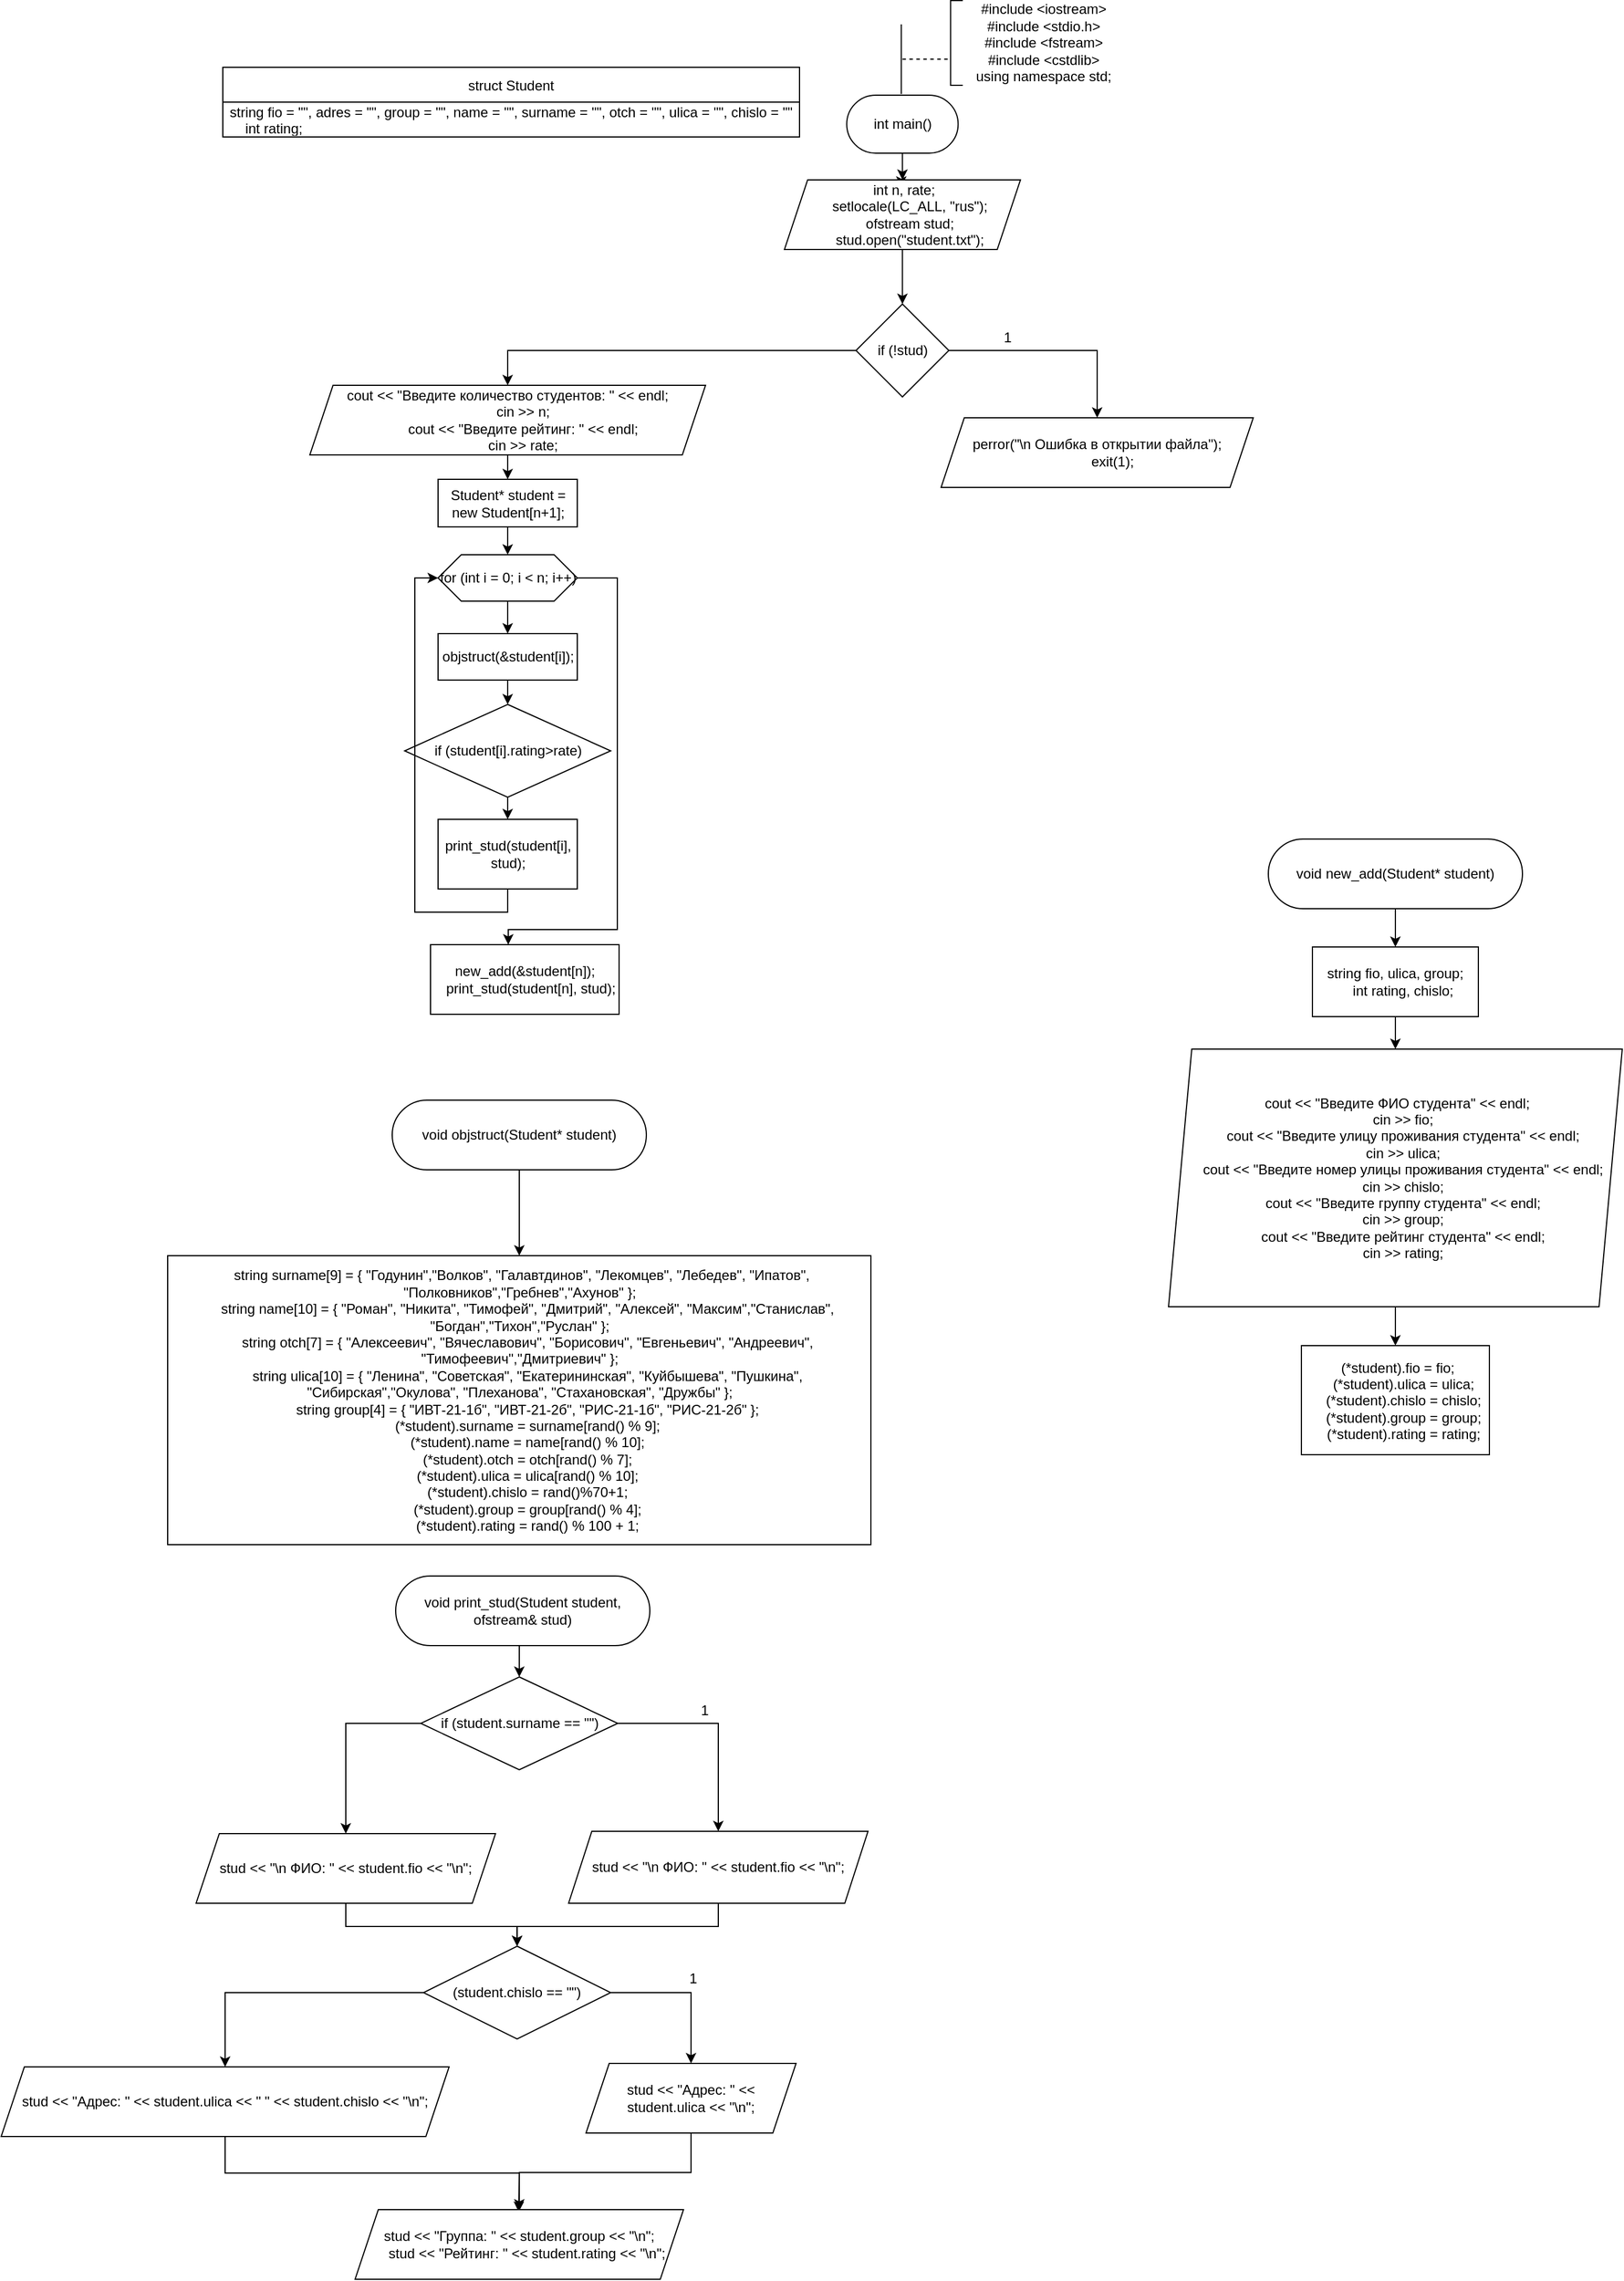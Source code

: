 <mxfile version="17.5.0" type="device"><diagram id="jgjsPnoku_O7_1EjuyhW" name="Page-1"><mxGraphModel dx="2514" dy="1165" grid="0" gridSize="10" guides="1" tooltips="1" connect="1" arrows="1" fold="1" page="0" pageScale="1" pageWidth="827" pageHeight="1169" math="0" shadow="0"><root><mxCell id="0"/><mxCell id="1" parent="0"/><mxCell id="IJKf_4Nhw2Q1Mkocj91n-3" style="edgeStyle=orthogonalEdgeStyle;rounded=0;orthogonalLoop=1;jettySize=auto;html=1;exitX=0.5;exitY=1;exitDx=0;exitDy=0;entryX=0.5;entryY=0;entryDx=0;entryDy=0;" edge="1" parent="1"><mxGeometry relative="1" as="geometry"><mxPoint x="619.69" y="173.0" as="sourcePoint"/><mxPoint x="619.69" y="174" as="targetPoint"/></mxGeometry></mxCell><mxCell id="IJKf_4Nhw2Q1Mkocj91n-4" value="" style="endArrow=none;html=1;rounded=0;entryX=0.5;entryY=0;entryDx=0;entryDy=0;" edge="1" parent="1"><mxGeometry width="50" height="50" relative="1" as="geometry"><mxPoint x="619.69" y="34" as="sourcePoint"/><mxPoint x="619.69" y="94" as="targetPoint"/></mxGeometry></mxCell><mxCell id="IJKf_4Nhw2Q1Mkocj91n-5" value="" style="endArrow=none;dashed=1;html=1;rounded=0;" edge="1" parent="1"><mxGeometry width="50" height="50" relative="1" as="geometry"><mxPoint x="659.69" y="64" as="sourcePoint"/><mxPoint x="619.69" y="64" as="targetPoint"/></mxGeometry></mxCell><mxCell id="IJKf_4Nhw2Q1Mkocj91n-7" value="" style="shape=partialRectangle;whiteSpace=wrap;html=1;bottom=1;right=1;left=1;top=0;fillColor=none;routingCenterX=-0.5;rotation=90;" vertex="1" parent="1"><mxGeometry x="630.69" y="45" width="73" height="10" as="geometry"/></mxCell><mxCell id="IJKf_4Nhw2Q1Mkocj91n-8" value="&lt;div&gt;&lt;span&gt;#include &amp;lt;iostream&amp;gt;&lt;/span&gt;&lt;/div&gt;&lt;div&gt;&lt;div&gt;#include &amp;lt;stdio.h&amp;gt;&lt;/div&gt;&lt;div&gt;#include &amp;lt;fstream&amp;gt;&lt;/div&gt;&lt;div&gt;#include &amp;lt;cstdlib&amp;gt;&lt;/div&gt;&lt;span&gt;using namespace std;&lt;/span&gt;&lt;/div&gt;&lt;div&gt;&lt;br&gt;&lt;/div&gt;" style="text;html=1;align=center;verticalAlign=middle;resizable=0;points=[];autosize=1;strokeColor=none;fillColor=none;" vertex="1" parent="1"><mxGeometry x="678.69" y="13" width="127" height="88" as="geometry"/></mxCell><mxCell id="IJKf_4Nhw2Q1Mkocj91n-150" style="edgeStyle=orthogonalEdgeStyle;rounded=0;orthogonalLoop=1;jettySize=auto;html=1;exitX=0.5;exitY=1;exitDx=0;exitDy=0;entryX=0.5;entryY=0;entryDx=0;entryDy=0;" edge="1" parent="1" source="IJKf_4Nhw2Q1Mkocj91n-141" target="IJKf_4Nhw2Q1Mkocj91n-148"><mxGeometry relative="1" as="geometry"/></mxCell><mxCell id="IJKf_4Nhw2Q1Mkocj91n-141" value="int main()" style="rounded=1;whiteSpace=wrap;html=1;arcSize=50;" vertex="1" parent="1"><mxGeometry x="572.69" y="95" width="96" height="50" as="geometry"/></mxCell><mxCell id="IJKf_4Nhw2Q1Mkocj91n-166" style="edgeStyle=orthogonalEdgeStyle;rounded=0;orthogonalLoop=1;jettySize=auto;html=1;exitX=0.5;exitY=1;exitDx=0;exitDy=0;entryX=0.5;entryY=0;entryDx=0;entryDy=0;" edge="1" parent="1" source="IJKf_4Nhw2Q1Mkocj91n-148" target="IJKf_4Nhw2Q1Mkocj91n-165"><mxGeometry relative="1" as="geometry"/></mxCell><mxCell id="IJKf_4Nhw2Q1Mkocj91n-148" value="&lt;div&gt;&amp;nbsp;int n, rate;&lt;/div&gt;&lt;div&gt;&amp;nbsp; &amp;nbsp; setlocale(LC_ALL, &quot;rus&quot;);&lt;/div&gt;&lt;div&gt;&amp;nbsp; &amp;nbsp; ofstream stud;&lt;/div&gt;&lt;div&gt;&amp;nbsp; &amp;nbsp; stud.open(&quot;student.txt&quot;);&lt;/div&gt;" style="shape=parallelogram;perimeter=parallelogramPerimeter;whiteSpace=wrap;html=1;fixedSize=1;" vertex="1" parent="1"><mxGeometry x="519" y="168" width="203.38" height="60" as="geometry"/></mxCell><mxCell id="IJKf_4Nhw2Q1Mkocj91n-161" value="struct Student" style="swimlane;fontStyle=0;childLayout=stackLayout;horizontal=1;startSize=30;horizontalStack=0;resizeParent=1;resizeParentMax=0;resizeLast=0;collapsible=1;marginBottom=0;" vertex="1" parent="1"><mxGeometry x="35" y="71" width="497" height="60" as="geometry"/></mxCell><mxCell id="IJKf_4Nhw2Q1Mkocj91n-162" value="string fio = &quot;&quot;, adres = &quot;&quot;, group = &quot;&quot;, name = &quot;&quot;, surname = &quot;&quot;, otch = &quot;&quot;, ulica = &quot;&quot;, chislo = &quot;&quot;;&#10;    int rating;" style="text;strokeColor=none;fillColor=none;align=left;verticalAlign=middle;spacingLeft=4;spacingRight=4;overflow=hidden;points=[[0,0.5],[1,0.5]];portConstraint=eastwest;rotatable=0;" vertex="1" parent="IJKf_4Nhw2Q1Mkocj91n-161"><mxGeometry y="30" width="497" height="30" as="geometry"/></mxCell><mxCell id="IJKf_4Nhw2Q1Mkocj91n-167" style="edgeStyle=orthogonalEdgeStyle;rounded=0;orthogonalLoop=1;jettySize=auto;html=1;exitX=0;exitY=0.5;exitDx=0;exitDy=0;entryX=0.5;entryY=0;entryDx=0;entryDy=0;" edge="1" parent="1" source="IJKf_4Nhw2Q1Mkocj91n-165" target="IJKf_4Nhw2Q1Mkocj91n-172"><mxGeometry relative="1" as="geometry"><mxPoint x="525.579" y="379.842" as="targetPoint"/></mxGeometry></mxCell><mxCell id="IJKf_4Nhw2Q1Mkocj91n-168" style="edgeStyle=orthogonalEdgeStyle;rounded=0;orthogonalLoop=1;jettySize=auto;html=1;exitX=1;exitY=0.5;exitDx=0;exitDy=0;entryX=0.5;entryY=0;entryDx=0;entryDy=0;" edge="1" parent="1" source="IJKf_4Nhw2Q1Mkocj91n-165" target="IJKf_4Nhw2Q1Mkocj91n-171"><mxGeometry relative="1" as="geometry"><mxPoint x="713" y="380" as="targetPoint"/></mxGeometry></mxCell><mxCell id="IJKf_4Nhw2Q1Mkocj91n-165" value="if (!stud)" style="rhombus;whiteSpace=wrap;html=1;" vertex="1" parent="1"><mxGeometry x="580.69" y="275" width="80" height="80" as="geometry"/></mxCell><mxCell id="IJKf_4Nhw2Q1Mkocj91n-169" value="1" style="text;html=1;align=center;verticalAlign=middle;resizable=0;points=[];autosize=1;strokeColor=none;fillColor=none;" vertex="1" parent="1"><mxGeometry x="702" y="295" width="17" height="18" as="geometry"/></mxCell><mxCell id="IJKf_4Nhw2Q1Mkocj91n-171" value="&lt;div&gt;perror(&quot;\n Ошибка в открытии файла&quot;);&lt;/div&gt;&lt;div&gt;&amp;nbsp; &amp;nbsp; &amp;nbsp; &amp;nbsp; exit(1);&lt;/div&gt;" style="shape=parallelogram;perimeter=parallelogramPerimeter;whiteSpace=wrap;html=1;fixedSize=1;" vertex="1" parent="1"><mxGeometry x="654" y="373" width="269" height="60" as="geometry"/></mxCell><mxCell id="IJKf_4Nhw2Q1Mkocj91n-175" style="edgeStyle=orthogonalEdgeStyle;rounded=0;orthogonalLoop=1;jettySize=auto;html=1;exitX=0.5;exitY=1;exitDx=0;exitDy=0;entryX=0.5;entryY=0;entryDx=0;entryDy=0;" edge="1" parent="1" source="IJKf_4Nhw2Q1Mkocj91n-172" target="IJKf_4Nhw2Q1Mkocj91n-173"><mxGeometry relative="1" as="geometry"/></mxCell><mxCell id="IJKf_4Nhw2Q1Mkocj91n-172" value="&lt;div&gt;cout &amp;lt;&amp;lt; &quot;Введите количество студентов: &quot; &amp;lt;&amp;lt; endl;&lt;/div&gt;&lt;div&gt;&amp;nbsp; &amp;nbsp; &amp;nbsp; &amp;nbsp; cin &amp;gt;&amp;gt; n;&lt;/div&gt;&lt;div&gt;&amp;nbsp; &amp;nbsp; &amp;nbsp; &amp;nbsp; cout &amp;lt;&amp;lt; &quot;Введите рейтинг: &quot; &amp;lt;&amp;lt; endl;&lt;/div&gt;&lt;div&gt;&amp;nbsp; &amp;nbsp; &amp;nbsp; &amp;nbsp; cin &amp;gt;&amp;gt; rate;&lt;/div&gt;" style="shape=parallelogram;perimeter=parallelogramPerimeter;whiteSpace=wrap;html=1;fixedSize=1;" vertex="1" parent="1"><mxGeometry x="110" y="345" width="341" height="60" as="geometry"/></mxCell><mxCell id="IJKf_4Nhw2Q1Mkocj91n-176" style="edgeStyle=orthogonalEdgeStyle;rounded=0;orthogonalLoop=1;jettySize=auto;html=1;exitX=0.5;exitY=1;exitDx=0;exitDy=0;" edge="1" parent="1" source="IJKf_4Nhw2Q1Mkocj91n-173" target="IJKf_4Nhw2Q1Mkocj91n-174"><mxGeometry relative="1" as="geometry"/></mxCell><mxCell id="IJKf_4Nhw2Q1Mkocj91n-173" value="Student* student = new Student[n+1];" style="rounded=0;whiteSpace=wrap;html=1;" vertex="1" parent="1"><mxGeometry x="220.5" y="426" width="120" height="41" as="geometry"/></mxCell><mxCell id="IJKf_4Nhw2Q1Mkocj91n-178" style="edgeStyle=orthogonalEdgeStyle;rounded=0;orthogonalLoop=1;jettySize=auto;html=1;exitX=0.5;exitY=1;exitDx=0;exitDy=0;entryX=0.5;entryY=0;entryDx=0;entryDy=0;" edge="1" parent="1" source="IJKf_4Nhw2Q1Mkocj91n-174" target="IJKf_4Nhw2Q1Mkocj91n-177"><mxGeometry relative="1" as="geometry"/></mxCell><mxCell id="IJKf_4Nhw2Q1Mkocj91n-185" style="edgeStyle=orthogonalEdgeStyle;rounded=0;orthogonalLoop=1;jettySize=auto;html=1;exitX=1;exitY=0.5;exitDx=0;exitDy=0;" edge="1" parent="1" source="IJKf_4Nhw2Q1Mkocj91n-174" target="IJKf_4Nhw2Q1Mkocj91n-184"><mxGeometry relative="1" as="geometry"><Array as="points"><mxPoint x="375" y="511"/><mxPoint x="375" y="814"/><mxPoint x="281" y="814"/></Array></mxGeometry></mxCell><mxCell id="IJKf_4Nhw2Q1Mkocj91n-174" value="for (int i = 0; i &amp;lt; n; i++)" style="shape=hexagon;perimeter=hexagonPerimeter2;whiteSpace=wrap;html=1;fixedSize=1;" vertex="1" parent="1"><mxGeometry x="220.5" y="491" width="120" height="40" as="geometry"/></mxCell><mxCell id="IJKf_4Nhw2Q1Mkocj91n-180" style="edgeStyle=orthogonalEdgeStyle;rounded=0;orthogonalLoop=1;jettySize=auto;html=1;exitX=0.5;exitY=1;exitDx=0;exitDy=0;entryX=0.5;entryY=0;entryDx=0;entryDy=0;" edge="1" parent="1" source="IJKf_4Nhw2Q1Mkocj91n-177" target="IJKf_4Nhw2Q1Mkocj91n-179"><mxGeometry relative="1" as="geometry"/></mxCell><mxCell id="IJKf_4Nhw2Q1Mkocj91n-177" value="objstruct(&amp;amp;student[i]);" style="rounded=0;whiteSpace=wrap;html=1;" vertex="1" parent="1"><mxGeometry x="220.5" y="559" width="120" height="40" as="geometry"/></mxCell><mxCell id="IJKf_4Nhw2Q1Mkocj91n-182" style="edgeStyle=orthogonalEdgeStyle;rounded=0;orthogonalLoop=1;jettySize=auto;html=1;exitX=0.5;exitY=1;exitDx=0;exitDy=0;entryX=0.5;entryY=0;entryDx=0;entryDy=0;" edge="1" parent="1" source="IJKf_4Nhw2Q1Mkocj91n-179" target="IJKf_4Nhw2Q1Mkocj91n-181"><mxGeometry relative="1" as="geometry"/></mxCell><mxCell id="IJKf_4Nhw2Q1Mkocj91n-179" value="if (student[i].rating&amp;gt;rate)" style="rhombus;whiteSpace=wrap;html=1;" vertex="1" parent="1"><mxGeometry x="191.75" y="620" width="177.5" height="80" as="geometry"/></mxCell><mxCell id="IJKf_4Nhw2Q1Mkocj91n-183" style="edgeStyle=orthogonalEdgeStyle;rounded=0;orthogonalLoop=1;jettySize=auto;html=1;exitX=0.5;exitY=1;exitDx=0;exitDy=0;entryX=0;entryY=0.5;entryDx=0;entryDy=0;" edge="1" parent="1" source="IJKf_4Nhw2Q1Mkocj91n-181" target="IJKf_4Nhw2Q1Mkocj91n-174"><mxGeometry relative="1" as="geometry"/></mxCell><mxCell id="IJKf_4Nhw2Q1Mkocj91n-181" value="print_stud(student[i], stud);" style="rounded=0;whiteSpace=wrap;html=1;" vertex="1" parent="1"><mxGeometry x="220.5" y="719" width="120" height="60" as="geometry"/></mxCell><mxCell id="IJKf_4Nhw2Q1Mkocj91n-184" value="&lt;div&gt;new_add(&amp;amp;student[n]);&lt;/div&gt;&lt;div&gt;&amp;nbsp; &amp;nbsp;print_stud(student[n], stud);&lt;/div&gt;" style="rounded=0;whiteSpace=wrap;html=1;" vertex="1" parent="1"><mxGeometry x="214" y="827" width="162.5" height="60" as="geometry"/></mxCell><mxCell id="IJKf_4Nhw2Q1Mkocj91n-188" style="edgeStyle=orthogonalEdgeStyle;rounded=0;orthogonalLoop=1;jettySize=auto;html=1;exitX=0.5;exitY=1;exitDx=0;exitDy=0;entryX=0.5;entryY=0;entryDx=0;entryDy=0;" edge="1" parent="1" source="IJKf_4Nhw2Q1Mkocj91n-186" target="IJKf_4Nhw2Q1Mkocj91n-187"><mxGeometry relative="1" as="geometry"/></mxCell><mxCell id="IJKf_4Nhw2Q1Mkocj91n-186" value="void objstruct(Student* student)" style="rounded=1;whiteSpace=wrap;html=1;arcSize=50;" vertex="1" parent="1"><mxGeometry x="181" y="961" width="219" height="60" as="geometry"/></mxCell><mxCell id="IJKf_4Nhw2Q1Mkocj91n-187" value="&lt;div&gt;&amp;nbsp;string surname[9] = { &quot;Годунин&quot;,&quot;Волков&quot;, &quot;Галавтдинов&quot;, &quot;Лекомцев&quot;, &quot;Лебедев&quot;, &quot;Ипатов&quot;, &quot;Полковников&quot;,&quot;Гребнев&quot;,&quot;Ахунов&quot; };&lt;/div&gt;&lt;div&gt;&amp;nbsp; &amp;nbsp; string name[10] = { &quot;Роман&quot;, &quot;Никита&quot;, &quot;Тимофей&quot;, &quot;Дмитрий&quot;, &quot;Алексей&quot;, &quot;Максим&quot;,&quot;Станислав&quot;, &quot;Богдан&quot;,&quot;Тихон&quot;,&quot;Руслан&quot; };&lt;/div&gt;&lt;div&gt;&amp;nbsp; &amp;nbsp; string otch[7] = { &quot;Алексеевич&quot;, &quot;Вячеславович&quot;, &quot;Борисович&quot;, &quot;Евгеньевич&quot;, &quot;Андреевич&quot;, &quot;Тимофеевич&quot;,&quot;Дмитриевич&quot; };&lt;/div&gt;&lt;div&gt;&amp;nbsp; &amp;nbsp; string ulica[10] = { &quot;Ленина&quot;, &quot;Советская&quot;, &quot;Екатерининская&quot;, &quot;Куйбышева&quot;, &quot;Пушкина&quot;, &quot;Сибирская&quot;,&quot;Окулова&quot;, &quot;Плеханова&quot;, &quot;Стахановская&quot;, &quot;Дружбы&quot; };&lt;/div&gt;&lt;div&gt;&amp;nbsp; &amp;nbsp; string group[4] = { &quot;ИВТ-21-1б&quot;, &quot;ИВТ-21-2б&quot;, &quot;РИС-21-1б&quot;, &quot;РИС-21-2б&quot; };&lt;/div&gt;&lt;div&gt;&amp;nbsp; &amp;nbsp; (*student).surname = surname[rand() % 9];&lt;/div&gt;&lt;div&gt;&amp;nbsp; &amp;nbsp; (*student).name = name[rand() % 10];&lt;/div&gt;&lt;div&gt;&amp;nbsp; &amp;nbsp; (*student).otch = otch[rand() % 7];&lt;/div&gt;&lt;div&gt;&amp;nbsp; &amp;nbsp; (*student).ulica = ulica[rand() % 10];&lt;/div&gt;&lt;div&gt;&amp;nbsp; &amp;nbsp; (*student).chislo = rand()%70+1;&lt;/div&gt;&lt;div&gt;&amp;nbsp; &amp;nbsp; (*student).group = group[rand() % 4];&lt;/div&gt;&lt;div&gt;&amp;nbsp; &amp;nbsp; (*student).rating = rand() % 100 + 1;&lt;/div&gt;" style="rounded=0;whiteSpace=wrap;html=1;" vertex="1" parent="1"><mxGeometry x="-12.5" y="1095" width="606" height="249" as="geometry"/></mxCell><mxCell id="IJKf_4Nhw2Q1Mkocj91n-192" style="edgeStyle=orthogonalEdgeStyle;rounded=0;orthogonalLoop=1;jettySize=auto;html=1;exitX=0.5;exitY=1;exitDx=0;exitDy=0;entryX=0.5;entryY=0;entryDx=0;entryDy=0;" edge="1" parent="1" source="IJKf_4Nhw2Q1Mkocj91n-189" target="IJKf_4Nhw2Q1Mkocj91n-190"><mxGeometry relative="1" as="geometry"/></mxCell><mxCell id="IJKf_4Nhw2Q1Mkocj91n-189" value="void print_stud(Student student, ofstream&amp;amp; stud)" style="rounded=1;whiteSpace=wrap;html=1;arcSize=50;" vertex="1" parent="1"><mxGeometry x="184" y="1371" width="219" height="60" as="geometry"/></mxCell><mxCell id="IJKf_4Nhw2Q1Mkocj91n-206" style="edgeStyle=orthogonalEdgeStyle;rounded=0;orthogonalLoop=1;jettySize=auto;html=1;exitX=1;exitY=0.5;exitDx=0;exitDy=0;" edge="1" parent="1" source="IJKf_4Nhw2Q1Mkocj91n-190" target="IJKf_4Nhw2Q1Mkocj91n-201"><mxGeometry relative="1" as="geometry"/></mxCell><mxCell id="IJKf_4Nhw2Q1Mkocj91n-209" style="edgeStyle=orthogonalEdgeStyle;rounded=0;orthogonalLoop=1;jettySize=auto;html=1;exitX=0;exitY=0.5;exitDx=0;exitDy=0;entryX=0.5;entryY=0;entryDx=0;entryDy=0;" edge="1" parent="1" source="IJKf_4Nhw2Q1Mkocj91n-190" target="IJKf_4Nhw2Q1Mkocj91n-208"><mxGeometry relative="1" as="geometry"/></mxCell><mxCell id="IJKf_4Nhw2Q1Mkocj91n-190" value="if (student.surname == &quot;&quot;)" style="rhombus;whiteSpace=wrap;html=1;" vertex="1" parent="1"><mxGeometry x="205.62" y="1458" width="169.75" height="80" as="geometry"/></mxCell><mxCell id="IJKf_4Nhw2Q1Mkocj91n-205" style="edgeStyle=orthogonalEdgeStyle;rounded=0;orthogonalLoop=1;jettySize=auto;html=1;exitX=0;exitY=0.5;exitDx=0;exitDy=0;entryX=0.5;entryY=0;entryDx=0;entryDy=0;" edge="1" parent="1" source="IJKf_4Nhw2Q1Mkocj91n-191" target="IJKf_4Nhw2Q1Mkocj91n-203"><mxGeometry relative="1" as="geometry"/></mxCell><mxCell id="IJKf_4Nhw2Q1Mkocj91n-213" style="edgeStyle=orthogonalEdgeStyle;rounded=0;orthogonalLoop=1;jettySize=auto;html=1;exitX=1;exitY=0.5;exitDx=0;exitDy=0;entryX=0.5;entryY=0;entryDx=0;entryDy=0;" edge="1" parent="1" source="IJKf_4Nhw2Q1Mkocj91n-191" target="IJKf_4Nhw2Q1Mkocj91n-210"><mxGeometry relative="1" as="geometry"/></mxCell><mxCell id="IJKf_4Nhw2Q1Mkocj91n-191" value="(student.chislo == &quot;&quot;)" style="rhombus;whiteSpace=wrap;html=1;" vertex="1" parent="1"><mxGeometry x="208" y="1690" width="161.25" height="80" as="geometry"/></mxCell><mxCell id="IJKf_4Nhw2Q1Mkocj91n-212" style="edgeStyle=orthogonalEdgeStyle;rounded=0;orthogonalLoop=1;jettySize=auto;html=1;exitX=0.5;exitY=1;exitDx=0;exitDy=0;entryX=0.5;entryY=0;entryDx=0;entryDy=0;" edge="1" parent="1" source="IJKf_4Nhw2Q1Mkocj91n-201" target="IJKf_4Nhw2Q1Mkocj91n-191"><mxGeometry relative="1" as="geometry"><Array as="points"><mxPoint x="462" y="1673"/><mxPoint x="289" y="1673"/></Array></mxGeometry></mxCell><mxCell id="IJKf_4Nhw2Q1Mkocj91n-201" value="stud &amp;lt;&amp;lt; &quot;\n ФИО: &quot; &amp;lt;&amp;lt; student.fio &amp;lt;&amp;lt; &quot;\n&quot;;" style="shape=parallelogram;perimeter=parallelogramPerimeter;whiteSpace=wrap;html=1;fixedSize=1;" vertex="1" parent="1"><mxGeometry x="333" y="1591" width="258" height="62" as="geometry"/></mxCell><mxCell id="IJKf_4Nhw2Q1Mkocj91n-215" style="edgeStyle=orthogonalEdgeStyle;rounded=0;orthogonalLoop=1;jettySize=auto;html=1;exitX=0.5;exitY=1;exitDx=0;exitDy=0;" edge="1" parent="1" source="IJKf_4Nhw2Q1Mkocj91n-203" target="IJKf_4Nhw2Q1Mkocj91n-214"><mxGeometry relative="1" as="geometry"/></mxCell><mxCell id="IJKf_4Nhw2Q1Mkocj91n-203" value="stud &amp;lt;&amp;lt; &quot;Адрес: &quot; &amp;lt;&amp;lt; student.ulica &amp;lt;&amp;lt; &quot; &quot; &amp;lt;&amp;lt; student.chislo &amp;lt;&amp;lt; &quot;\n&quot;;" style="shape=parallelogram;perimeter=parallelogramPerimeter;whiteSpace=wrap;html=1;fixedSize=1;" vertex="1" parent="1"><mxGeometry x="-156" y="1794" width="386" height="60" as="geometry"/></mxCell><mxCell id="IJKf_4Nhw2Q1Mkocj91n-211" style="edgeStyle=orthogonalEdgeStyle;rounded=0;orthogonalLoop=1;jettySize=auto;html=1;exitX=0.5;exitY=1;exitDx=0;exitDy=0;entryX=0.5;entryY=0;entryDx=0;entryDy=0;" edge="1" parent="1" source="IJKf_4Nhw2Q1Mkocj91n-208" target="IJKf_4Nhw2Q1Mkocj91n-191"><mxGeometry relative="1" as="geometry"/></mxCell><mxCell id="IJKf_4Nhw2Q1Mkocj91n-208" value="stud &amp;lt;&amp;lt; &quot;\n ФИО: &quot; &amp;lt;&amp;lt; student.fio &amp;lt;&amp;lt; &quot;\n&quot;;" style="shape=parallelogram;perimeter=parallelogramPerimeter;whiteSpace=wrap;html=1;fixedSize=1;" vertex="1" parent="1"><mxGeometry x="12" y="1593" width="258" height="60" as="geometry"/></mxCell><mxCell id="IJKf_4Nhw2Q1Mkocj91n-216" style="edgeStyle=orthogonalEdgeStyle;rounded=0;orthogonalLoop=1;jettySize=auto;html=1;exitX=0.5;exitY=1;exitDx=0;exitDy=0;" edge="1" parent="1" source="IJKf_4Nhw2Q1Mkocj91n-210"><mxGeometry relative="1" as="geometry"><mxPoint x="290" y="1919" as="targetPoint"/></mxGeometry></mxCell><mxCell id="IJKf_4Nhw2Q1Mkocj91n-210" value="stud &amp;lt;&amp;lt; &quot;Адрес: &quot; &amp;lt;&amp;lt; student.ulica &amp;lt;&amp;lt; &quot;\n&quot;;" style="shape=parallelogram;perimeter=parallelogramPerimeter;whiteSpace=wrap;html=1;fixedSize=1;" vertex="1" parent="1"><mxGeometry x="348" y="1791" width="181" height="60" as="geometry"/></mxCell><mxCell id="IJKf_4Nhw2Q1Mkocj91n-214" value="&lt;div&gt;stud &amp;lt;&amp;lt; &quot;Группа: &quot; &amp;lt;&amp;lt; student.group &amp;lt;&amp;lt; &quot;\n&quot;;&lt;/div&gt;&lt;div&gt;&amp;nbsp; &amp;nbsp; stud &amp;lt;&amp;lt; &quot;Рейтинг: &quot; &amp;lt;&amp;lt; student.rating &amp;lt;&amp;lt; &quot;\n&quot;;&lt;/div&gt;" style="shape=parallelogram;perimeter=parallelogramPerimeter;whiteSpace=wrap;html=1;fixedSize=1;" vertex="1" parent="1"><mxGeometry x="149" y="1917" width="283" height="60" as="geometry"/></mxCell><mxCell id="IJKf_4Nhw2Q1Mkocj91n-217" value="1" style="text;html=1;align=center;verticalAlign=middle;resizable=0;points=[];autosize=1;strokeColor=none;fillColor=none;" vertex="1" parent="1"><mxGeometry x="431" y="1709" width="17" height="18" as="geometry"/></mxCell><mxCell id="IJKf_4Nhw2Q1Mkocj91n-218" value="1" style="text;html=1;align=center;verticalAlign=middle;resizable=0;points=[];autosize=1;strokeColor=none;fillColor=none;" vertex="1" parent="1"><mxGeometry x="441" y="1478" width="17" height="18" as="geometry"/></mxCell><mxCell id="IJKf_4Nhw2Q1Mkocj91n-223" style="edgeStyle=orthogonalEdgeStyle;rounded=0;orthogonalLoop=1;jettySize=auto;html=1;exitX=0.5;exitY=1;exitDx=0;exitDy=0;entryX=0.5;entryY=0;entryDx=0;entryDy=0;" edge="1" parent="1" source="IJKf_4Nhw2Q1Mkocj91n-219" target="IJKf_4Nhw2Q1Mkocj91n-222"><mxGeometry relative="1" as="geometry"/></mxCell><mxCell id="IJKf_4Nhw2Q1Mkocj91n-219" value="void new_add(Student* student)" style="rounded=1;whiteSpace=wrap;html=1;arcSize=50;" vertex="1" parent="1"><mxGeometry x="936" y="736" width="219" height="60" as="geometry"/></mxCell><mxCell id="IJKf_4Nhw2Q1Mkocj91n-225" style="edgeStyle=orthogonalEdgeStyle;rounded=0;orthogonalLoop=1;jettySize=auto;html=1;exitX=0.5;exitY=1;exitDx=0;exitDy=0;entryX=0.5;entryY=0;entryDx=0;entryDy=0;" edge="1" parent="1" source="IJKf_4Nhw2Q1Mkocj91n-220" target="IJKf_4Nhw2Q1Mkocj91n-221"><mxGeometry relative="1" as="geometry"/></mxCell><mxCell id="IJKf_4Nhw2Q1Mkocj91n-220" value="&lt;div&gt;&amp;nbsp;cout &amp;lt;&amp;lt; &quot;Введите ФИО студента&quot; &amp;lt;&amp;lt; endl;&lt;/div&gt;&lt;div&gt;&amp;nbsp; &amp;nbsp; cin &amp;gt;&amp;gt; fio;&lt;/div&gt;&lt;div&gt;&amp;nbsp; &amp;nbsp; cout &amp;lt;&amp;lt; &quot;Введите улицу проживания студента&quot; &amp;lt;&amp;lt; endl;&lt;/div&gt;&lt;div&gt;&amp;nbsp; &amp;nbsp; cin &amp;gt;&amp;gt; ulica;&lt;/div&gt;&lt;div&gt;&amp;nbsp; &amp;nbsp; cout &amp;lt;&amp;lt; &quot;Введите номер улицы проживания студента&quot; &amp;lt;&amp;lt; endl;&lt;/div&gt;&lt;div&gt;&amp;nbsp; &amp;nbsp; cin &amp;gt;&amp;gt; chislo;&lt;/div&gt;&lt;div&gt;&amp;nbsp; &amp;nbsp; cout &amp;lt;&amp;lt; &quot;Введите группу студента&quot; &amp;lt;&amp;lt; endl;&lt;/div&gt;&lt;div&gt;&amp;nbsp; &amp;nbsp; cin &amp;gt;&amp;gt; group;&lt;/div&gt;&lt;div&gt;&amp;nbsp; &amp;nbsp; cout &amp;lt;&amp;lt; &quot;Введите рейтинг студента&quot; &amp;lt;&amp;lt; endl;&lt;/div&gt;&lt;div&gt;&amp;nbsp; &amp;nbsp; cin &amp;gt;&amp;gt; rating;&lt;/div&gt;" style="shape=parallelogram;perimeter=parallelogramPerimeter;whiteSpace=wrap;html=1;fixedSize=1;" vertex="1" parent="1"><mxGeometry x="850" y="917" width="391" height="222" as="geometry"/></mxCell><mxCell id="IJKf_4Nhw2Q1Mkocj91n-221" value="&lt;div&gt;&amp;nbsp;(*student).fio = fio;&lt;/div&gt;&lt;div&gt;&amp;nbsp; &amp;nbsp; (*student).ulica = ulica;&lt;/div&gt;&lt;div&gt;&amp;nbsp; &amp;nbsp; (*student).chislo = chislo;&lt;/div&gt;&lt;div&gt;&amp;nbsp; &amp;nbsp; (*student).group = group;&lt;/div&gt;&lt;div&gt;&amp;nbsp; &amp;nbsp; (*student).rating = rating;&lt;/div&gt;" style="rounded=0;whiteSpace=wrap;html=1;" vertex="1" parent="1"><mxGeometry x="964.5" y="1172.5" width="162" height="94" as="geometry"/></mxCell><mxCell id="IJKf_4Nhw2Q1Mkocj91n-224" style="edgeStyle=orthogonalEdgeStyle;rounded=0;orthogonalLoop=1;jettySize=auto;html=1;exitX=0.5;exitY=1;exitDx=0;exitDy=0;entryX=0.5;entryY=0;entryDx=0;entryDy=0;" edge="1" parent="1" source="IJKf_4Nhw2Q1Mkocj91n-222" target="IJKf_4Nhw2Q1Mkocj91n-220"><mxGeometry relative="1" as="geometry"/></mxCell><mxCell id="IJKf_4Nhw2Q1Mkocj91n-222" value="&lt;div&gt;string fio, ulica, group;&lt;/div&gt;&lt;div&gt;&amp;nbsp; &amp;nbsp; int rating, chislo;&lt;/div&gt;" style="rounded=0;whiteSpace=wrap;html=1;" vertex="1" parent="1"><mxGeometry x="974" y="829" width="143" height="60" as="geometry"/></mxCell></root></mxGraphModel></diagram></mxfile>